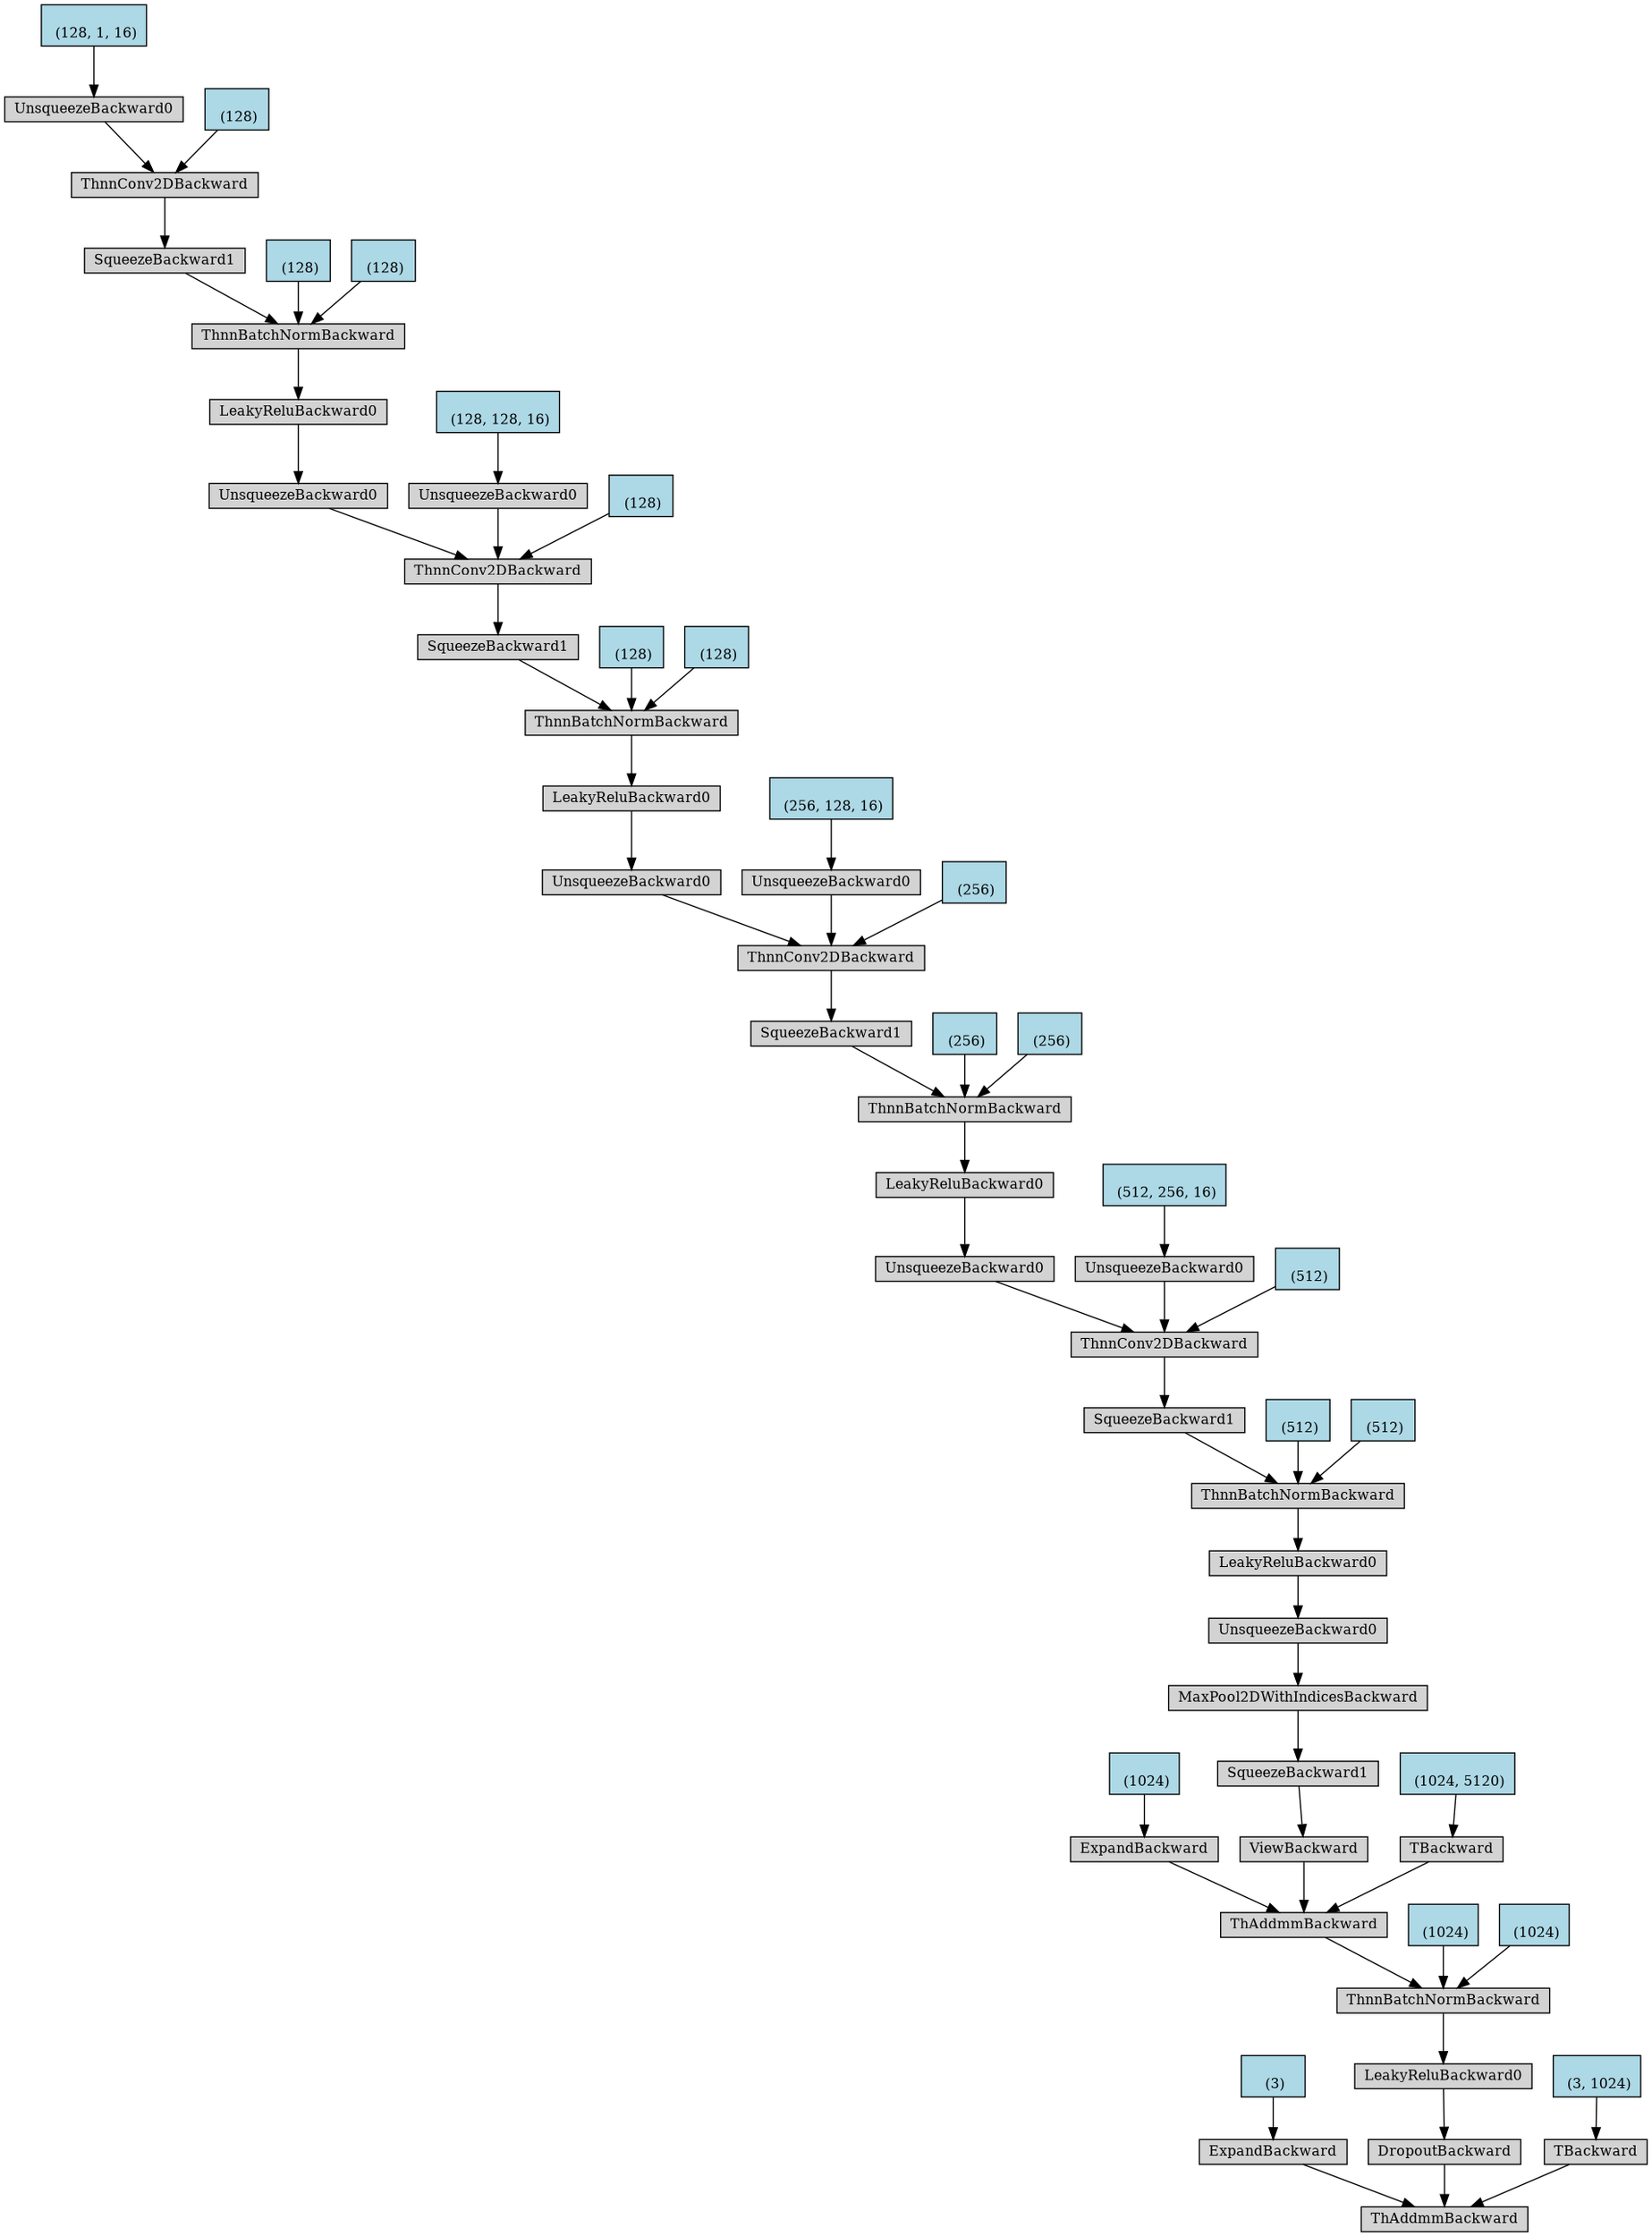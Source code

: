 digraph {
	graph [size="17.25,17.25"]
	node [align=left fontsize=12 height=0.2 ranksep=0.1 shape=box style=filled]
		4532218232 [label=ThAddmmBackward]
			4532218288 -> 4532218232
		4532218288 [label=ExpandBackward]
			4532218456 -> 4532218288
		4532218456 [label="
 (3)" fillcolor=lightblue]
			4531994016 -> 4532218232
		4531994016 [label=DropoutBackward]
			4532218512 -> 4531994016
		4532218512 [label=LeakyReluBackward0]
			4532218568 -> 4532218512
		4532218568 [label=ThnnBatchNormBackward]
			4532218736 -> 4532218568
		4532218736 [label=ThAddmmBackward]
			4532218960 -> 4532218736
		4532218960 [label=ExpandBackward]
			4532219184 -> 4532218960
		4532219184 [label="
 (1024)" fillcolor=lightblue]
			4532219016 -> 4532218736
		4532219016 [label=ViewBackward]
			4532219240 -> 4532219016
		4532219240 [label=SqueezeBackward1]
			4532219352 -> 4532219240
		4532219352 [label=MaxPool2DWithIndicesBackward]
			4532219464 -> 4532219352
		4532219464 [label=UnsqueezeBackward0]
			4532219576 -> 4532219464
		4532219576 [label=LeakyReluBackward0]
			4532219688 -> 4532219576
		4532219688 [label=ThnnBatchNormBackward]
			4532219800 -> 4532219688
		4532219800 [label=SqueezeBackward1]
			4532277432 -> 4532219800
		4532277432 [label=ThnnConv2DBackward]
			4532277600 -> 4532277432
		4532277600 [label=UnsqueezeBackward0]
			4532277824 -> 4532277600
		4532277824 [label=LeakyReluBackward0]
			4532277992 -> 4532277824
		4532277992 [label=ThnnBatchNormBackward]
			4532278160 -> 4532277992
		4532278160 [label=SqueezeBackward1]
			4532278384 -> 4532278160
		4532278384 [label=ThnnConv2DBackward]
			4532278552 -> 4532278384
		4532278552 [label=UnsqueezeBackward0]
			4532278776 -> 4532278552
		4532278776 [label=LeakyReluBackward0]
			4532278944 -> 4532278776
		4532278944 [label=ThnnBatchNormBackward]
			4532279112 -> 4532278944
		4532279112 [label=SqueezeBackward1]
			4532279336 -> 4532279112
		4532279336 [label=ThnnConv2DBackward]
			4532279504 -> 4532279336
		4532279504 [label=UnsqueezeBackward0]
			4532279728 -> 4532279504
		4532279728 [label=LeakyReluBackward0]
			4532279896 -> 4532279728
		4532279896 [label=ThnnBatchNormBackward]
			4532280064 -> 4532279896
		4532280064 [label=SqueezeBackward1]
			4532280288 -> 4532280064
		4532280288 [label=ThnnConv2DBackward]
			4532280456 -> 4532280288
		4532280456 [label=UnsqueezeBackward0]
			4532280624 -> 4532280456
		4532280624 [label="
 (128, 1, 16)" fillcolor=lightblue]
			4532280512 -> 4532280288
		4532280512 [label="
 (128)" fillcolor=lightblue]
			4532280120 -> 4532279896
		4532280120 [label="
 (128)" fillcolor=lightblue]
			4532280176 -> 4532279896
		4532280176 [label="
 (128)" fillcolor=lightblue]
			4532279560 -> 4532279336
		4532279560 [label=UnsqueezeBackward0]
			4532279784 -> 4532279560
		4532279784 [label="
 (128, 128, 16)" fillcolor=lightblue]
			4532279616 -> 4532279336
		4532279616 [label="
 (128)" fillcolor=lightblue]
			4532279168 -> 4532278944
		4532279168 [label="
 (128)" fillcolor=lightblue]
			4532279224 -> 4532278944
		4532279224 [label="
 (128)" fillcolor=lightblue]
			4532278608 -> 4532278384
		4532278608 [label=UnsqueezeBackward0]
			4532278832 -> 4532278608
		4532278832 [label="
 (256, 128, 16)" fillcolor=lightblue]
			4532278664 -> 4532278384
		4532278664 [label="
 (256)" fillcolor=lightblue]
			4532278216 -> 4532277992
		4532278216 [label="
 (256)" fillcolor=lightblue]
			4532278272 -> 4532277992
		4532278272 [label="
 (256)" fillcolor=lightblue]
			4532277656 -> 4532277432
		4532277656 [label=UnsqueezeBackward0]
			4532277880 -> 4532277656
		4532277880 [label="
 (512, 256, 16)" fillcolor=lightblue]
			4532277712 -> 4532277432
		4532277712 [label="
 (512)" fillcolor=lightblue]
			4532219856 -> 4532219688
		4532219856 [label="
 (512)" fillcolor=lightblue]
			4532277320 -> 4532219688
		4532277320 [label="
 (512)" fillcolor=lightblue]
			4532219072 -> 4532218736
		4532219072 [label=TBackward]
			4532219296 -> 4532219072
		4532219296 [label="
 (1024, 5120)" fillcolor=lightblue]
			4532218792 -> 4532218568
		4532218792 [label="
 (1024)" fillcolor=lightblue]
			4532218848 -> 4532218568
		4532218848 [label="
 (1024)" fillcolor=lightblue]
			4532218344 -> 4532218232
		4532218344 [label=TBackward]
			4532218624 -> 4532218344
		4532218624 [label="
 (3, 1024)" fillcolor=lightblue]
}
